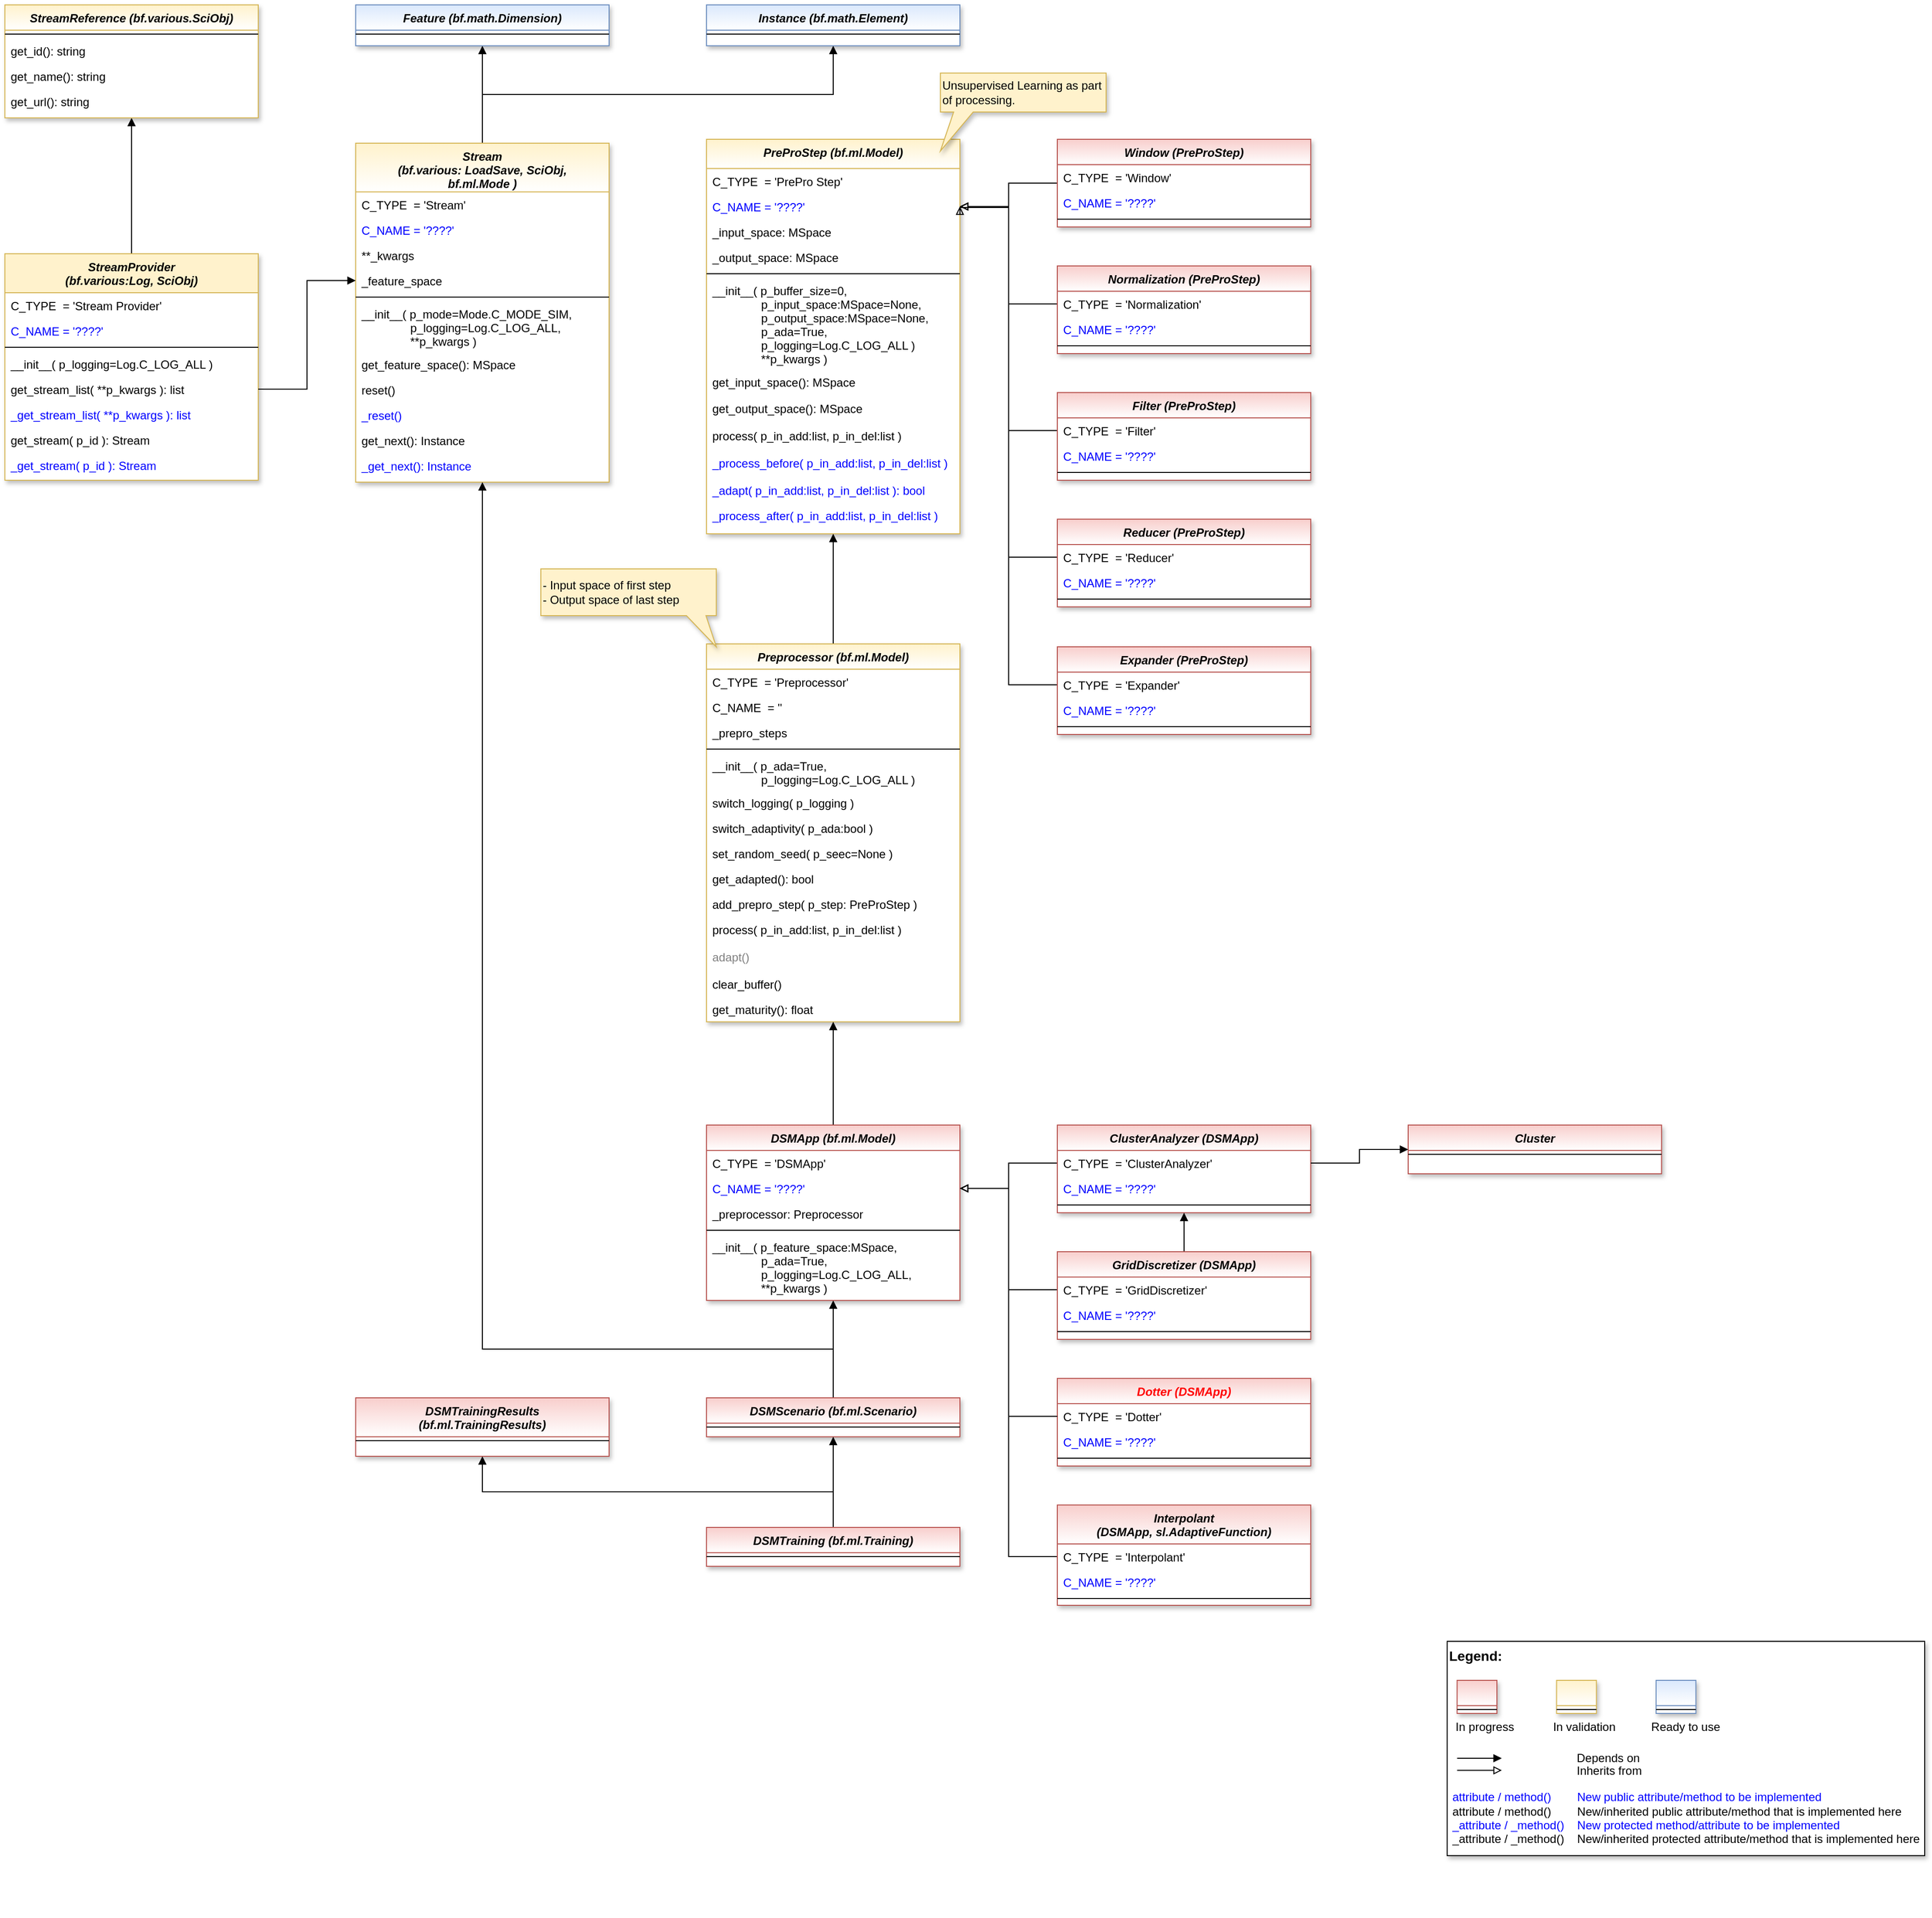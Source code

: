 <mxfile version="14.9.6" type="device"><diagram id="C5RBs43oDa-KdzZeNtuy" name="Page-1"><mxGraphModel dx="1179" dy="1209" grid="1" gridSize="10" guides="1" tooltips="1" connect="1" arrows="1" fold="1" page="1" pageScale="1" pageWidth="2336" pageHeight="1654" math="0" shadow="0"><root><mxCell id="WIyWlLk6GJQsqaUBKTNV-0"/><mxCell id="WIyWlLk6GJQsqaUBKTNV-1" parent="WIyWlLk6GJQsqaUBKTNV-0"/><mxCell id="ado_M-dr3WUVXcom1yO_-1" value="PreProStep (bf.ml.Model)" style="swimlane;fontStyle=3;align=center;verticalAlign=top;childLayout=stackLayout;horizontal=1;startSize=30;horizontalStack=0;resizeParent=1;resizeLast=0;collapsible=1;marginBottom=0;rounded=0;shadow=1;strokeWidth=1;fillColor=#fff2cc;strokeColor=#d6b656;swimlaneFillColor=#ffffff;gradientColor=#ffffff;" parent="WIyWlLk6GJQsqaUBKTNV-1" vertex="1"><mxGeometry x="760" y="178" width="260" height="405" as="geometry"><mxRectangle x="230" y="140" width="160" height="26" as="alternateBounds"/></mxGeometry></mxCell><mxCell id="fdyP1tWBDfPf_pqGQ-dC-29" value="C_TYPE  = 'PrePro Step'" style="text;align=left;verticalAlign=top;spacingLeft=4;spacingRight=4;overflow=hidden;rotatable=0;points=[[0,0.5],[1,0.5]];portConstraint=eastwest;" parent="ado_M-dr3WUVXcom1yO_-1" vertex="1"><mxGeometry y="30" width="260" height="26" as="geometry"/></mxCell><mxCell id="fdyP1tWBDfPf_pqGQ-dC-30" value="C_NAME = '????'" style="text;align=left;verticalAlign=top;spacingLeft=4;spacingRight=4;overflow=hidden;rotatable=0;points=[[0,0.5],[1,0.5]];portConstraint=eastwest;fontColor=#0000FF;" parent="ado_M-dr3WUVXcom1yO_-1" vertex="1"><mxGeometry y="56" width="260" height="26" as="geometry"/></mxCell><mxCell id="3OC-FlShTz39iofZlzZl-7" value="_input_space: MSpace" style="text;align=left;verticalAlign=top;spacingLeft=4;spacingRight=4;overflow=hidden;rotatable=0;points=[[0,0.5],[1,0.5]];portConstraint=eastwest;" parent="ado_M-dr3WUVXcom1yO_-1" vertex="1"><mxGeometry y="82" width="260" height="26" as="geometry"/></mxCell><mxCell id="3OC-FlShTz39iofZlzZl-8" value="_output_space: MSpace" style="text;align=left;verticalAlign=top;spacingLeft=4;spacingRight=4;overflow=hidden;rotatable=0;points=[[0,0.5],[1,0.5]];portConstraint=eastwest;" parent="ado_M-dr3WUVXcom1yO_-1" vertex="1"><mxGeometry y="108" width="260" height="26" as="geometry"/></mxCell><mxCell id="ado_M-dr3WUVXcom1yO_-2" value="" style="line;html=1;strokeWidth=1;align=left;verticalAlign=middle;spacingTop=-1;spacingLeft=3;spacingRight=3;rotatable=0;labelPosition=right;points=[];portConstraint=eastwest;" parent="ado_M-dr3WUVXcom1yO_-1" vertex="1"><mxGeometry y="134" width="260" height="8" as="geometry"/></mxCell><mxCell id="fdyP1tWBDfPf_pqGQ-dC-4" value="__init__( p_buffer_size=0,&#10;               p_input_space:MSpace=None,&#10;               p_output_space:MSpace=None,&#10;               p_ada=True,&#10;               p_logging=Log.C_LOG_ALL )&#10;               **p_kwargs )" style="text;align=left;verticalAlign=top;spacingLeft=4;spacingRight=4;overflow=hidden;rotatable=0;points=[[0,0.5],[1,0.5]];portConstraint=eastwest;" parent="ado_M-dr3WUVXcom1yO_-1" vertex="1"><mxGeometry y="142" width="260" height="94" as="geometry"/></mxCell><mxCell id="fdyP1tWBDfPf_pqGQ-dC-6" value="get_input_space(): MSpace" style="text;align=left;verticalAlign=top;spacingLeft=4;spacingRight=4;overflow=hidden;rotatable=0;points=[[0,0.5],[1,0.5]];portConstraint=eastwest;" parent="ado_M-dr3WUVXcom1yO_-1" vertex="1"><mxGeometry y="236" width="260" height="27" as="geometry"/></mxCell><mxCell id="fdyP1tWBDfPf_pqGQ-dC-7" value="get_output_space(): MSpace" style="text;align=left;verticalAlign=top;spacingLeft=4;spacingRight=4;overflow=hidden;rotatable=0;points=[[0,0.5],[1,0.5]];portConstraint=eastwest;" parent="ado_M-dr3WUVXcom1yO_-1" vertex="1"><mxGeometry y="263" width="260" height="28" as="geometry"/></mxCell><mxCell id="ado_M-dr3WUVXcom1yO_-3" value="process( p_in_add:list, p_in_del:list )&#10;" style="text;align=left;verticalAlign=top;spacingLeft=4;spacingRight=4;overflow=hidden;rotatable=0;points=[[0,0.5],[1,0.5]];portConstraint=eastwest;" parent="ado_M-dr3WUVXcom1yO_-1" vertex="1"><mxGeometry y="291" width="260" height="28" as="geometry"/></mxCell><mxCell id="qM1fBCs7_2jbFydnXF-A-1" value="_process_before( p_in_add:list, p_in_del:list )&#10;" style="text;align=left;verticalAlign=top;spacingLeft=4;spacingRight=4;overflow=hidden;rotatable=0;points=[[0,0.5],[1,0.5]];portConstraint=eastwest;fontColor=#0000FF;" parent="ado_M-dr3WUVXcom1yO_-1" vertex="1"><mxGeometry y="319" width="260" height="28" as="geometry"/></mxCell><mxCell id="fdyP1tWBDfPf_pqGQ-dC-40" value="_adapt( p_in_add:list, p_in_del:list ): bool" style="text;align=left;verticalAlign=top;spacingLeft=4;spacingRight=4;overflow=hidden;rotatable=0;points=[[0,0.5],[1,0.5]];portConstraint=eastwest;fontColor=#0000FF;" parent="ado_M-dr3WUVXcom1yO_-1" vertex="1"><mxGeometry y="347" width="260" height="26" as="geometry"/></mxCell><mxCell id="OIbg5HYsmWzggLmKgJNS-0" value="_process_after( p_in_add:list, p_in_del:list )&#10;" style="text;align=left;verticalAlign=top;spacingLeft=4;spacingRight=4;overflow=hidden;rotatable=0;points=[[0,0.5],[1,0.5]];portConstraint=eastwest;fontColor=#0000FF;" parent="ado_M-dr3WUVXcom1yO_-1" vertex="1"><mxGeometry y="373" width="260" height="28" as="geometry"/></mxCell><mxCell id="fcJVb3HREh7NScvAmxeq-0" value="" style="group" parent="WIyWlLk6GJQsqaUBKTNV-1" vertex="1" connectable="0"><mxGeometry x="1520" y="1720" width="490" height="220" as="geometry"/></mxCell><mxCell id="fcJVb3HREh7NScvAmxeq-1" value="&lt;font color=&quot;#000000&quot; size=&quot;1&quot;&gt;&lt;b style=&quot;font-size: 14px&quot;&gt;Legend:&lt;br&gt;&lt;/b&gt;&lt;/font&gt;&lt;br&gt;&lt;br&gt;&lt;br&gt;&lt;font color=&quot;#0000ff&quot; style=&quot;font-size: 6px&quot;&gt;&lt;br&gt;&lt;/font&gt;&lt;span style=&quot;color: rgb(0 , 0 , 0)&quot;&gt;&lt;font style=&quot;font-size: 4px&quot;&gt;&amp;nbsp; &amp;nbsp;&lt;/font&gt;&amp;nbsp;In progress&amp;nbsp; &amp;nbsp; &amp;nbsp; &amp;nbsp; &amp;nbsp; &amp;nbsp; In validation&amp;nbsp; &amp;nbsp; &amp;nbsp; &amp;nbsp; &amp;nbsp; &amp;nbsp;Ready to use&lt;/span&gt;&lt;font color=&quot;#000000&quot;&gt;&amp;nbsp;&lt;br&gt;&lt;/font&gt;&lt;font color=&quot;#0000ff&quot;&gt;&lt;br&gt;&lt;br&gt;&lt;br&gt;&lt;br&gt;&amp;nbsp;attribute / method()&amp;nbsp; &amp;nbsp; &amp;nbsp; &amp;nbsp; New public attribute/method to be implemented&lt;/font&gt;&lt;br&gt;&lt;font color=&quot;#000000&quot;&gt;&amp;nbsp;&lt;/font&gt;&lt;font color=&quot;#000000&quot;&gt;attribute / method()&lt;span&gt;&#9;&lt;/span&gt;&amp;nbsp; &amp;nbsp; &amp;nbsp; &amp;nbsp;New/inherited public attribute/method that is implemented here&lt;br&gt;&lt;/font&gt;&lt;font color=&quot;#0000ff&quot;&gt;&amp;nbsp;_attribute /&amp;nbsp;&lt;/font&gt;&lt;font color=&quot;#0000ff&quot;&gt;_method()&amp;nbsp; &amp;nbsp; New protected method/attribute to be implemented&lt;/font&gt;&lt;br&gt;&lt;font color=&quot;#000000&quot;&gt;&amp;nbsp;_attribute / _method()&amp;nbsp; &amp;nbsp; New/inherited protected attribute/method that is implemented here&lt;br&gt;&lt;/font&gt;&lt;font color=&quot;#000000&quot;&gt;&lt;br&gt;&lt;br&gt;&lt;br&gt;&lt;br&gt;&lt;br&gt;&lt;/font&gt;" style="text;html=1;align=left;verticalAlign=top;whiteSpace=wrap;rounded=0;fontColor=#006600;strokeColor=#000000;shadow=1;fillColor=#ffffff;" parent="fcJVb3HREh7NScvAmxeq-0" vertex="1"><mxGeometry width="490.0" height="220" as="geometry"/></mxCell><mxCell id="fcJVb3HREh7NScvAmxeq-2" value="Depends on" style="endArrow=block;html=1;labelPosition=right;verticalLabelPosition=middle;align=left;verticalAlign=middle;endFill=1;fontSize=12;" parent="fcJVb3HREh7NScvAmxeq-0" edge="1"><mxGeometry x="-1623.125" y="-2180" width="51.042" height="50" as="geometry"><mxPoint x="10.208" y="120.003" as="sourcePoint"/><mxPoint x="55.991" y="120.003" as="targetPoint"/><mxPoint x="98" as="offset"/><Array as="points"><mxPoint x="30.625" y="120"/></Array></mxGeometry></mxCell><mxCell id="fcJVb3HREh7NScvAmxeq-3" value="Inherits from" style="endArrow=block;html=1;labelPosition=right;verticalLabelPosition=middle;align=left;verticalAlign=middle;endFill=0;fontSize=12;" parent="fcJVb3HREh7NScvAmxeq-0" edge="1"><mxGeometry x="-1623.125" y="-2180" width="51.042" height="50" as="geometry"><mxPoint x="10.208" y="132.385" as="sourcePoint"/><mxPoint x="55.991" y="132.385" as="targetPoint"/><mxPoint x="98" y="1" as="offset"/></mxGeometry></mxCell><mxCell id="fcJVb3HREh7NScvAmxeq-4" value="" style="swimlane;fontStyle=3;align=center;verticalAlign=top;childLayout=stackLayout;horizontal=1;startSize=26;horizontalStack=0;resizeParent=1;resizeLast=0;collapsible=1;marginBottom=0;rounded=0;shadow=1;strokeWidth=1;fillColor=#f8cecc;strokeColor=#b85450;gradientColor=#ffffff;swimlaneFillColor=#ffffff;" parent="fcJVb3HREh7NScvAmxeq-0" vertex="1"><mxGeometry x="10.208" y="40" width="40.833" height="34" as="geometry"><mxRectangle x="230" y="140" width="160" height="26" as="alternateBounds"/></mxGeometry></mxCell><mxCell id="fcJVb3HREh7NScvAmxeq-5" value="" style="line;html=1;strokeWidth=1;align=left;verticalAlign=middle;spacingTop=-1;spacingLeft=3;spacingRight=3;rotatable=0;labelPosition=right;points=[];portConstraint=eastwest;" parent="fcJVb3HREh7NScvAmxeq-4" vertex="1"><mxGeometry y="26" width="40.833" height="8" as="geometry"/></mxCell><mxCell id="fcJVb3HREh7NScvAmxeq-6" value="" style="swimlane;fontStyle=3;align=center;verticalAlign=top;childLayout=stackLayout;horizontal=1;startSize=26;horizontalStack=0;resizeParent=1;resizeLast=0;collapsible=1;marginBottom=0;rounded=0;shadow=1;strokeWidth=1;fillColor=#fff2cc;strokeColor=#d6b656;gradientColor=#ffffff;swimlaneFillColor=#ffffff;" parent="fcJVb3HREh7NScvAmxeq-0" vertex="1"><mxGeometry x="112.292" y="40" width="40.833" height="34" as="geometry"><mxRectangle x="230" y="140" width="160" height="26" as="alternateBounds"/></mxGeometry></mxCell><mxCell id="fcJVb3HREh7NScvAmxeq-7" value="" style="line;html=1;strokeWidth=1;align=left;verticalAlign=middle;spacingTop=-1;spacingLeft=3;spacingRight=3;rotatable=0;labelPosition=right;points=[];portConstraint=eastwest;" parent="fcJVb3HREh7NScvAmxeq-6" vertex="1"><mxGeometry y="26" width="40.833" height="8" as="geometry"/></mxCell><mxCell id="fcJVb3HREh7NScvAmxeq-8" value="" style="swimlane;fontStyle=3;align=center;verticalAlign=top;childLayout=stackLayout;horizontal=1;startSize=26;horizontalStack=0;resizeParent=1;resizeLast=0;collapsible=1;marginBottom=0;rounded=0;shadow=1;strokeWidth=1;fillColor=#dae8fc;strokeColor=#6c8ebf;gradientColor=#ffffff;swimlaneFillColor=#ffffff;" parent="fcJVb3HREh7NScvAmxeq-0" vertex="1"><mxGeometry x="214.375" y="40" width="40.833" height="34" as="geometry"><mxRectangle x="230" y="140" width="160" height="26" as="alternateBounds"/></mxGeometry></mxCell><mxCell id="fcJVb3HREh7NScvAmxeq-9" value="" style="line;html=1;strokeWidth=1;align=left;verticalAlign=middle;spacingTop=-1;spacingLeft=3;spacingRight=3;rotatable=0;labelPosition=right;points=[];portConstraint=eastwest;" parent="fcJVb3HREh7NScvAmxeq-8" vertex="1"><mxGeometry y="26" width="40.833" height="8" as="geometry"/></mxCell><mxCell id="fdyP1tWBDfPf_pqGQ-dC-9" style="edgeStyle=orthogonalEdgeStyle;rounded=0;orthogonalLoop=1;jettySize=auto;html=1;entryX=0.5;entryY=1;entryDx=0;entryDy=0;fontColor=#0000FF;endArrow=block;endFill=1;" parent="WIyWlLk6GJQsqaUBKTNV-1" source="3OC-FlShTz39iofZlzZl-0" target="ado_M-dr3WUVXcom1yO_-1" edge="1"><mxGeometry relative="1" as="geometry"/></mxCell><mxCell id="3OC-FlShTz39iofZlzZl-0" value="Preprocessor (bf.ml.Model)" style="swimlane;fontStyle=3;align=center;verticalAlign=top;childLayout=stackLayout;horizontal=1;startSize=26;horizontalStack=0;resizeParent=1;resizeLast=0;collapsible=1;marginBottom=0;rounded=0;shadow=1;strokeWidth=1;fillColor=#fff2cc;strokeColor=#d6b656;swimlaneFillColor=#ffffff;gradientColor=#ffffff;" parent="WIyWlLk6GJQsqaUBKTNV-1" vertex="1"><mxGeometry x="760" y="696" width="260" height="388" as="geometry"><mxRectangle x="230" y="140" width="160" height="26" as="alternateBounds"/></mxGeometry></mxCell><mxCell id="fdyP1tWBDfPf_pqGQ-dC-33" value="C_TYPE  = 'Preprocessor'" style="text;align=left;verticalAlign=top;spacingLeft=4;spacingRight=4;overflow=hidden;rotatable=0;points=[[0,0.5],[1,0.5]];portConstraint=eastwest;" parent="3OC-FlShTz39iofZlzZl-0" vertex="1"><mxGeometry y="26" width="260" height="26" as="geometry"/></mxCell><mxCell id="fdyP1tWBDfPf_pqGQ-dC-80" value="C_NAME  = ''" style="text;align=left;verticalAlign=top;spacingLeft=4;spacingRight=4;overflow=hidden;rotatable=0;points=[[0,0.5],[1,0.5]];portConstraint=eastwest;" parent="3OC-FlShTz39iofZlzZl-0" vertex="1"><mxGeometry y="52" width="260" height="26" as="geometry"/></mxCell><mxCell id="fdyP1tWBDfPf_pqGQ-dC-3" value="_prepro_steps" style="text;align=left;verticalAlign=top;spacingLeft=4;spacingRight=4;overflow=hidden;rotatable=0;points=[[0,0.5],[1,0.5]];portConstraint=eastwest;" parent="3OC-FlShTz39iofZlzZl-0" vertex="1"><mxGeometry y="78" width="260" height="26" as="geometry"/></mxCell><mxCell id="3OC-FlShTz39iofZlzZl-1" value="" style="line;html=1;strokeWidth=1;align=left;verticalAlign=middle;spacingTop=-1;spacingLeft=3;spacingRight=3;rotatable=0;labelPosition=right;points=[];portConstraint=eastwest;" parent="3OC-FlShTz39iofZlzZl-0" vertex="1"><mxGeometry y="104" width="260" height="8" as="geometry"/></mxCell><mxCell id="OIbg5HYsmWzggLmKgJNS-1" value="__init__( p_ada=True,&#10;               p_logging=Log.C_LOG_ALL )" style="text;align=left;verticalAlign=top;spacingLeft=4;spacingRight=4;overflow=hidden;rotatable=0;points=[[0,0.5],[1,0.5]];portConstraint=eastwest;" parent="3OC-FlShTz39iofZlzZl-0" vertex="1"><mxGeometry y="112" width="260" height="38" as="geometry"/></mxCell><mxCell id="OIbg5HYsmWzggLmKgJNS-3" value="switch_logging( p_logging ) " style="text;align=left;verticalAlign=top;spacingLeft=4;spacingRight=4;overflow=hidden;rotatable=0;points=[[0,0.5],[1,0.5]];portConstraint=eastwest;" parent="3OC-FlShTz39iofZlzZl-0" vertex="1"><mxGeometry y="150" width="260" height="26" as="geometry"/></mxCell><mxCell id="OIbg5HYsmWzggLmKgJNS-2" value="switch_adaptivity( p_ada:bool )" style="text;align=left;verticalAlign=top;spacingLeft=4;spacingRight=4;overflow=hidden;rotatable=0;points=[[0,0.5],[1,0.5]];portConstraint=eastwest;" parent="3OC-FlShTz39iofZlzZl-0" vertex="1"><mxGeometry y="176" width="260" height="26" as="geometry"/></mxCell><mxCell id="OIbg5HYsmWzggLmKgJNS-5" value="set_random_seed( p_seec=None )" style="text;align=left;verticalAlign=top;spacingLeft=4;spacingRight=4;overflow=hidden;rotatable=0;points=[[0,0.5],[1,0.5]];portConstraint=eastwest;" parent="3OC-FlShTz39iofZlzZl-0" vertex="1"><mxGeometry y="202" width="260" height="26" as="geometry"/></mxCell><mxCell id="OIbg5HYsmWzggLmKgJNS-6" value="get_adapted(): bool" style="text;align=left;verticalAlign=top;spacingLeft=4;spacingRight=4;overflow=hidden;rotatable=0;points=[[0,0.5],[1,0.5]];portConstraint=eastwest;" parent="3OC-FlShTz39iofZlzZl-0" vertex="1"><mxGeometry y="228" width="260" height="26" as="geometry"/></mxCell><mxCell id="fdyP1tWBDfPf_pqGQ-dC-2" value="add_prepro_step( p_step: PreProStep )" style="text;align=left;verticalAlign=top;spacingLeft=4;spacingRight=4;overflow=hidden;rotatable=0;points=[[0,0.5],[1,0.5]];portConstraint=eastwest;" parent="3OC-FlShTz39iofZlzZl-0" vertex="1"><mxGeometry y="254" width="260" height="26" as="geometry"/></mxCell><mxCell id="qM1fBCs7_2jbFydnXF-A-2" value="process( p_in_add:list, p_in_del:list )&#10;" style="text;align=left;verticalAlign=top;spacingLeft=4;spacingRight=4;overflow=hidden;rotatable=0;points=[[0,0.5],[1,0.5]];portConstraint=eastwest;" parent="3OC-FlShTz39iofZlzZl-0" vertex="1"><mxGeometry y="280" width="260" height="28" as="geometry"/></mxCell><mxCell id="OIbg5HYsmWzggLmKgJNS-4" value="adapt()" style="text;align=left;verticalAlign=top;spacingLeft=4;spacingRight=4;overflow=hidden;rotatable=0;points=[[0,0.5],[1,0.5]];portConstraint=eastwest;fontColor=#808080;" parent="3OC-FlShTz39iofZlzZl-0" vertex="1"><mxGeometry y="308" width="260" height="28" as="geometry"/></mxCell><mxCell id="OIbg5HYsmWzggLmKgJNS-7" value="clear_buffer()" style="text;align=left;verticalAlign=top;spacingLeft=4;spacingRight=4;overflow=hidden;rotatable=0;points=[[0,0.5],[1,0.5]];portConstraint=eastwest;" parent="3OC-FlShTz39iofZlzZl-0" vertex="1"><mxGeometry y="336" width="260" height="26" as="geometry"/></mxCell><mxCell id="OIbg5HYsmWzggLmKgJNS-8" value="get_maturity(): float" style="text;align=left;verticalAlign=top;spacingLeft=4;spacingRight=4;overflow=hidden;rotatable=0;points=[[0,0.5],[1,0.5]];portConstraint=eastwest;" parent="3OC-FlShTz39iofZlzZl-0" vertex="1"><mxGeometry y="362" width="260" height="26" as="geometry"/></mxCell><mxCell id="0HOuc_ZC-lM9Gi3n_zQz-5" style="edgeStyle=orthogonalEdgeStyle;rounded=0;orthogonalLoop=1;jettySize=auto;html=1;entryX=0.5;entryY=1;entryDx=0;entryDy=0;fontColor=#0000FF;endArrow=block;endFill=1;" parent="WIyWlLk6GJQsqaUBKTNV-1" source="fdyP1tWBDfPf_pqGQ-dC-17" target="fdyP1tWBDfPf_pqGQ-dC-86" edge="1"><mxGeometry relative="1" as="geometry"/></mxCell><mxCell id="0HOuc_ZC-lM9Gi3n_zQz-6" style="edgeStyle=orthogonalEdgeStyle;rounded=0;orthogonalLoop=1;jettySize=auto;html=1;entryX=0.5;entryY=1;entryDx=0;entryDy=0;fontColor=#0000FF;endArrow=block;endFill=1;exitX=0.5;exitY=0;exitDx=0;exitDy=0;" parent="WIyWlLk6GJQsqaUBKTNV-1" source="fdyP1tWBDfPf_pqGQ-dC-17" target="0HOuc_ZC-lM9Gi3n_zQz-2" edge="1"><mxGeometry relative="1" as="geometry"/></mxCell><mxCell id="fdyP1tWBDfPf_pqGQ-dC-17" value="Stream &#10;(bf.various: LoadSave, SciObj,&#10;bf.ml.Mode )" style="swimlane;fontStyle=3;align=center;verticalAlign=top;childLayout=stackLayout;horizontal=1;startSize=50;horizontalStack=0;resizeParent=1;resizeLast=0;collapsible=1;marginBottom=0;rounded=0;shadow=1;strokeWidth=1;fillColor=#fff2cc;strokeColor=#d6b656;swimlaneFillColor=#ffffff;gradientColor=#ffffff;" parent="WIyWlLk6GJQsqaUBKTNV-1" vertex="1"><mxGeometry x="400" y="182" width="260" height="348" as="geometry"><mxRectangle x="230" y="140" width="160" height="26" as="alternateBounds"/></mxGeometry></mxCell><mxCell id="fdyP1tWBDfPf_pqGQ-dC-34" value="C_TYPE  = 'Stream'" style="text;align=left;verticalAlign=top;spacingLeft=4;spacingRight=4;overflow=hidden;rotatable=0;points=[[0,0.5],[1,0.5]];portConstraint=eastwest;" parent="fdyP1tWBDfPf_pqGQ-dC-17" vertex="1"><mxGeometry y="50" width="260" height="26" as="geometry"/></mxCell><mxCell id="fdyP1tWBDfPf_pqGQ-dC-100" value="C_NAME = '????'" style="text;align=left;verticalAlign=top;spacingLeft=4;spacingRight=4;overflow=hidden;rotatable=0;points=[[0,0.5],[1,0.5]];portConstraint=eastwest;fontColor=#0000FF;" parent="fdyP1tWBDfPf_pqGQ-dC-17" vertex="1"><mxGeometry y="76" width="260" height="26" as="geometry"/></mxCell><mxCell id="0HOuc_ZC-lM9Gi3n_zQz-0" value="**_kwargs" style="text;align=left;verticalAlign=top;spacingLeft=4;spacingRight=4;overflow=hidden;rotatable=0;points=[[0,0.5],[1,0.5]];portConstraint=eastwest;" parent="fdyP1tWBDfPf_pqGQ-dC-17" vertex="1"><mxGeometry y="102" width="260" height="26" as="geometry"/></mxCell><mxCell id="fdyP1tWBDfPf_pqGQ-dC-101" value="_feature_space" style="text;align=left;verticalAlign=top;spacingLeft=4;spacingRight=4;overflow=hidden;rotatable=0;points=[[0,0.5],[1,0.5]];portConstraint=eastwest;" parent="fdyP1tWBDfPf_pqGQ-dC-17" vertex="1"><mxGeometry y="128" width="260" height="26" as="geometry"/></mxCell><mxCell id="fdyP1tWBDfPf_pqGQ-dC-19" value="" style="line;html=1;strokeWidth=1;align=left;verticalAlign=middle;spacingTop=-1;spacingLeft=3;spacingRight=3;rotatable=0;labelPosition=right;points=[];portConstraint=eastwest;" parent="fdyP1tWBDfPf_pqGQ-dC-17" vertex="1"><mxGeometry y="154" width="260" height="8" as="geometry"/></mxCell><mxCell id="fdyP1tWBDfPf_pqGQ-dC-90" value="__init__( p_mode=Mode.C_MODE_SIM,&#10;               p_logging=Log.C_LOG_ALL,&#10;               **p_kwargs )" style="text;align=left;verticalAlign=top;spacingLeft=4;spacingRight=4;overflow=hidden;rotatable=0;points=[[0,0.5],[1,0.5]];portConstraint=eastwest;" parent="fdyP1tWBDfPf_pqGQ-dC-17" vertex="1"><mxGeometry y="162" width="260" height="52" as="geometry"/></mxCell><mxCell id="fdyP1tWBDfPf_pqGQ-dC-99" value="get_feature_space(): MSpace" style="text;align=left;verticalAlign=top;spacingLeft=4;spacingRight=4;overflow=hidden;rotatable=0;points=[[0,0.5],[1,0.5]];portConstraint=eastwest;" parent="fdyP1tWBDfPf_pqGQ-dC-17" vertex="1"><mxGeometry y="214" width="260" height="26" as="geometry"/></mxCell><mxCell id="fdyP1tWBDfPf_pqGQ-dC-119" value="reset()" style="text;align=left;verticalAlign=top;spacingLeft=4;spacingRight=4;overflow=hidden;rotatable=0;points=[[0,0.5],[1,0.5]];portConstraint=eastwest;" parent="fdyP1tWBDfPf_pqGQ-dC-17" vertex="1"><mxGeometry y="240" width="260" height="26" as="geometry"/></mxCell><mxCell id="fdyP1tWBDfPf_pqGQ-dC-120" value="_reset()" style="text;align=left;verticalAlign=top;spacingLeft=4;spacingRight=4;overflow=hidden;rotatable=0;points=[[0,0.5],[1,0.5]];portConstraint=eastwest;fontColor=#0000FF;" parent="fdyP1tWBDfPf_pqGQ-dC-17" vertex="1"><mxGeometry y="266" width="260" height="26" as="geometry"/></mxCell><mxCell id="fdyP1tWBDfPf_pqGQ-dC-20" value="get_next(): Instance" style="text;align=left;verticalAlign=top;spacingLeft=4;spacingRight=4;overflow=hidden;rotatable=0;points=[[0,0.5],[1,0.5]];portConstraint=eastwest;" parent="fdyP1tWBDfPf_pqGQ-dC-17" vertex="1"><mxGeometry y="292" width="260" height="26" as="geometry"/></mxCell><mxCell id="0HOuc_ZC-lM9Gi3n_zQz-4" value="_get_next(): Instance" style="text;align=left;verticalAlign=top;spacingLeft=4;spacingRight=4;overflow=hidden;rotatable=0;points=[[0,0.5],[1,0.5]];portConstraint=eastwest;fontColor=#0000FF;" parent="fdyP1tWBDfPf_pqGQ-dC-17" vertex="1"><mxGeometry y="318" width="260" height="26" as="geometry"/></mxCell><mxCell id="fdyP1tWBDfPf_pqGQ-dC-82" style="edgeStyle=orthogonalEdgeStyle;rounded=0;orthogonalLoop=1;jettySize=auto;html=1;endArrow=block;endFill=1;fontColor=#0000FF;" parent="WIyWlLk6GJQsqaUBKTNV-1" source="fdyP1tWBDfPf_pqGQ-dC-23" target="fdyP1tWBDfPf_pqGQ-dC-72" edge="1"><mxGeometry relative="1" as="geometry"/></mxCell><mxCell id="0HOuc_ZC-lM9Gi3n_zQz-1" style="edgeStyle=orthogonalEdgeStyle;rounded=0;orthogonalLoop=1;jettySize=auto;html=1;exitX=0.5;exitY=0;exitDx=0;exitDy=0;endArrow=block;endFill=1;entryX=0.5;entryY=1;entryDx=0;entryDy=0;" parent="WIyWlLk6GJQsqaUBKTNV-1" source="fdyP1tWBDfPf_pqGQ-dC-23" target="fdyP1tWBDfPf_pqGQ-dC-17" edge="1"><mxGeometry relative="1" as="geometry"><Array as="points"><mxPoint x="890" y="1420"/><mxPoint x="530" y="1420"/></Array></mxGeometry></mxCell><mxCell id="fdyP1tWBDfPf_pqGQ-dC-23" value="DSMScenario (bf.ml.Scenario)" style="swimlane;fontStyle=3;align=center;verticalAlign=top;childLayout=stackLayout;horizontal=1;startSize=26;horizontalStack=0;resizeParent=1;resizeLast=0;collapsible=1;marginBottom=0;rounded=0;shadow=1;strokeWidth=1;fillColor=#f8cecc;strokeColor=#b85450;swimlaneFillColor=#ffffff;gradientColor=#ffffff;" parent="WIyWlLk6GJQsqaUBKTNV-1" vertex="1"><mxGeometry x="760" y="1470" width="260" height="40" as="geometry"><mxRectangle x="230" y="140" width="160" height="26" as="alternateBounds"/></mxGeometry></mxCell><mxCell id="fdyP1tWBDfPf_pqGQ-dC-24" value="" style="line;html=1;strokeWidth=1;align=left;verticalAlign=middle;spacingTop=-1;spacingLeft=3;spacingRight=3;rotatable=0;labelPosition=right;points=[];portConstraint=eastwest;" parent="fdyP1tWBDfPf_pqGQ-dC-23" vertex="1"><mxGeometry y="26" width="260" height="8" as="geometry"/></mxCell><mxCell id="fdyP1tWBDfPf_pqGQ-dC-84" style="edgeStyle=orthogonalEdgeStyle;rounded=0;orthogonalLoop=1;jettySize=auto;html=1;entryX=0.5;entryY=1;entryDx=0;entryDy=0;endArrow=block;endFill=1;fontColor=#0000FF;" parent="WIyWlLk6GJQsqaUBKTNV-1" source="fdyP1tWBDfPf_pqGQ-dC-26" target="fdyP1tWBDfPf_pqGQ-dC-23" edge="1"><mxGeometry relative="1" as="geometry"/></mxCell><mxCell id="fdyP1tWBDfPf_pqGQ-dC-85" style="edgeStyle=orthogonalEdgeStyle;rounded=0;orthogonalLoop=1;jettySize=auto;html=1;entryX=0.5;entryY=1;entryDx=0;entryDy=0;endArrow=block;endFill=1;fontColor=#0000FF;exitX=0.5;exitY=0;exitDx=0;exitDy=0;" parent="WIyWlLk6GJQsqaUBKTNV-1" source="fdyP1tWBDfPf_pqGQ-dC-26" target="fdyP1tWBDfPf_pqGQ-dC-35" edge="1"><mxGeometry relative="1" as="geometry"/></mxCell><mxCell id="fdyP1tWBDfPf_pqGQ-dC-26" value="DSMTraining (bf.ml.Training)" style="swimlane;fontStyle=3;align=center;verticalAlign=top;childLayout=stackLayout;horizontal=1;startSize=26;horizontalStack=0;resizeParent=1;resizeLast=0;collapsible=1;marginBottom=0;rounded=0;shadow=1;strokeWidth=1;fillColor=#f8cecc;strokeColor=#b85450;swimlaneFillColor=#ffffff;gradientColor=#ffffff;" parent="WIyWlLk6GJQsqaUBKTNV-1" vertex="1"><mxGeometry x="760" y="1603" width="260" height="40" as="geometry"><mxRectangle x="230" y="140" width="160" height="26" as="alternateBounds"/></mxGeometry></mxCell><mxCell id="fdyP1tWBDfPf_pqGQ-dC-27" value="" style="line;html=1;strokeWidth=1;align=left;verticalAlign=middle;spacingTop=-1;spacingLeft=3;spacingRight=3;rotatable=0;labelPosition=right;points=[];portConstraint=eastwest;" parent="fdyP1tWBDfPf_pqGQ-dC-26" vertex="1"><mxGeometry y="26" width="260" height="8" as="geometry"/></mxCell><mxCell id="fdyP1tWBDfPf_pqGQ-dC-35" value="DSMTrainingResults &#10;(bf.ml.TrainingResults)" style="swimlane;fontStyle=3;align=center;verticalAlign=top;childLayout=stackLayout;horizontal=1;startSize=40;horizontalStack=0;resizeParent=1;resizeLast=0;collapsible=1;marginBottom=0;rounded=0;shadow=1;strokeWidth=1;fillColor=#f8cecc;strokeColor=#b85450;swimlaneFillColor=#ffffff;gradientColor=#ffffff;" parent="WIyWlLk6GJQsqaUBKTNV-1" vertex="1"><mxGeometry x="400" y="1470" width="260" height="60" as="geometry"><mxRectangle x="230" y="140" width="160" height="26" as="alternateBounds"/></mxGeometry></mxCell><mxCell id="fdyP1tWBDfPf_pqGQ-dC-36" value="" style="line;html=1;strokeWidth=1;align=left;verticalAlign=middle;spacingTop=-1;spacingLeft=3;spacingRight=3;rotatable=0;labelPosition=right;points=[];portConstraint=eastwest;" parent="fdyP1tWBDfPf_pqGQ-dC-35" vertex="1"><mxGeometry y="40" width="260" height="8" as="geometry"/></mxCell><mxCell id="fdyP1tWBDfPf_pqGQ-dC-38" value="- Input space of first step&lt;br&gt;- Output space of last step" style="shape=callout;whiteSpace=wrap;html=1;perimeter=calloutPerimeter;size=32;position=0.83;position2=1;fillColor=#fff2cc;strokeColor=#d6b656;shadow=1;align=left;base=20;" parent="WIyWlLk6GJQsqaUBKTNV-1" vertex="1"><mxGeometry x="590" y="619" width="180" height="80" as="geometry"/></mxCell><mxCell id="fdyP1tWBDfPf_pqGQ-dC-41" value="Unsupervised Learning as part of processing." style="shape=callout;whiteSpace=wrap;html=1;perimeter=calloutPerimeter;size=40;position=0.08;position2=0;fillColor=#fff2cc;strokeColor=#d6b656;shadow=1;align=left;" parent="WIyWlLk6GJQsqaUBKTNV-1" vertex="1"><mxGeometry x="1000" y="110" width="170" height="80" as="geometry"/></mxCell><mxCell id="fdyP1tWBDfPf_pqGQ-dC-51" style="edgeStyle=orthogonalEdgeStyle;rounded=0;orthogonalLoop=1;jettySize=auto;html=1;endArrow=block;endFill=0;fontColor=#0000FF;entryX=1;entryY=0.5;entryDx=0;entryDy=0;" parent="WIyWlLk6GJQsqaUBKTNV-1" source="fdyP1tWBDfPf_pqGQ-dC-42" target="fdyP1tWBDfPf_pqGQ-dC-30" edge="1"><mxGeometry relative="1" as="geometry"><mxPoint x="1360" y="277" as="targetPoint"/></mxGeometry></mxCell><mxCell id="fdyP1tWBDfPf_pqGQ-dC-42" value="Window (PreProStep)" style="swimlane;fontStyle=3;align=center;verticalAlign=top;childLayout=stackLayout;horizontal=1;startSize=26;horizontalStack=0;resizeParent=1;resizeLast=0;collapsible=1;marginBottom=0;rounded=0;shadow=1;strokeWidth=1;fillColor=#f8cecc;strokeColor=#b85450;swimlaneFillColor=#ffffff;gradientColor=#ffffff;" parent="WIyWlLk6GJQsqaUBKTNV-1" vertex="1"><mxGeometry x="1120" y="178" width="260" height="90" as="geometry"><mxRectangle x="230" y="140" width="160" height="26" as="alternateBounds"/></mxGeometry></mxCell><mxCell id="fdyP1tWBDfPf_pqGQ-dC-43" value="C_TYPE  = 'Window'" style="text;align=left;verticalAlign=top;spacingLeft=4;spacingRight=4;overflow=hidden;rotatable=0;points=[[0,0.5],[1,0.5]];portConstraint=eastwest;" parent="fdyP1tWBDfPf_pqGQ-dC-42" vertex="1"><mxGeometry y="26" width="260" height="26" as="geometry"/></mxCell><mxCell id="fdyP1tWBDfPf_pqGQ-dC-44" value="C_NAME = '????'" style="text;align=left;verticalAlign=top;spacingLeft=4;spacingRight=4;overflow=hidden;rotatable=0;points=[[0,0.5],[1,0.5]];portConstraint=eastwest;fontColor=#0000FF;" parent="fdyP1tWBDfPf_pqGQ-dC-42" vertex="1"><mxGeometry y="52" width="260" height="26" as="geometry"/></mxCell><mxCell id="fdyP1tWBDfPf_pqGQ-dC-45" value="" style="line;html=1;strokeWidth=1;align=left;verticalAlign=middle;spacingTop=-1;spacingLeft=3;spacingRight=3;rotatable=0;labelPosition=right;points=[];portConstraint=eastwest;" parent="fdyP1tWBDfPf_pqGQ-dC-42" vertex="1"><mxGeometry y="78" width="260" height="8" as="geometry"/></mxCell><mxCell id="fdyP1tWBDfPf_pqGQ-dC-56" style="edgeStyle=orthogonalEdgeStyle;rounded=0;orthogonalLoop=1;jettySize=auto;html=1;endArrow=block;endFill=0;fontColor=#0000FF;exitX=0;exitY=0.5;exitDx=0;exitDy=0;entryX=1;entryY=0.5;entryDx=0;entryDy=0;" parent="WIyWlLk6GJQsqaUBKTNV-1" source="fdyP1tWBDfPf_pqGQ-dC-53" target="fdyP1tWBDfPf_pqGQ-dC-30" edge="1"><mxGeometry relative="1" as="geometry"><mxPoint x="1360" y="277" as="targetPoint"/><Array as="points"><mxPoint x="1070" y="347"/><mxPoint x="1070" y="248"/></Array></mxGeometry></mxCell><mxCell id="fdyP1tWBDfPf_pqGQ-dC-52" value="Normalization (PreProStep)" style="swimlane;fontStyle=3;align=center;verticalAlign=top;childLayout=stackLayout;horizontal=1;startSize=26;horizontalStack=0;resizeParent=1;resizeLast=0;collapsible=1;marginBottom=0;rounded=0;shadow=1;strokeWidth=1;fillColor=#f8cecc;strokeColor=#b85450;swimlaneFillColor=#ffffff;gradientColor=#ffffff;" parent="WIyWlLk6GJQsqaUBKTNV-1" vertex="1"><mxGeometry x="1120" y="308" width="260" height="90" as="geometry"><mxRectangle x="230" y="140" width="160" height="26" as="alternateBounds"/></mxGeometry></mxCell><mxCell id="fdyP1tWBDfPf_pqGQ-dC-53" value="C_TYPE  = 'Normalization'" style="text;align=left;verticalAlign=top;spacingLeft=4;spacingRight=4;overflow=hidden;rotatable=0;points=[[0,0.5],[1,0.5]];portConstraint=eastwest;" parent="fdyP1tWBDfPf_pqGQ-dC-52" vertex="1"><mxGeometry y="26" width="260" height="26" as="geometry"/></mxCell><mxCell id="fdyP1tWBDfPf_pqGQ-dC-54" value="C_NAME = '????'" style="text;align=left;verticalAlign=top;spacingLeft=4;spacingRight=4;overflow=hidden;rotatable=0;points=[[0,0.5],[1,0.5]];portConstraint=eastwest;fontColor=#0000FF;" parent="fdyP1tWBDfPf_pqGQ-dC-52" vertex="1"><mxGeometry y="52" width="260" height="26" as="geometry"/></mxCell><mxCell id="fdyP1tWBDfPf_pqGQ-dC-55" value="" style="line;html=1;strokeWidth=1;align=left;verticalAlign=middle;spacingTop=-1;spacingLeft=3;spacingRight=3;rotatable=0;labelPosition=right;points=[];portConstraint=eastwest;" parent="fdyP1tWBDfPf_pqGQ-dC-52" vertex="1"><mxGeometry y="78" width="260" height="8" as="geometry"/></mxCell><mxCell id="fdyP1tWBDfPf_pqGQ-dC-61" style="edgeStyle=orthogonalEdgeStyle;rounded=0;orthogonalLoop=1;jettySize=auto;html=1;endArrow=block;endFill=0;fontColor=#0000FF;exitX=0;exitY=0.5;exitDx=0;exitDy=0;entryX=1;entryY=0.5;entryDx=0;entryDy=0;" parent="WIyWlLk6GJQsqaUBKTNV-1" source="fdyP1tWBDfPf_pqGQ-dC-58" target="fdyP1tWBDfPf_pqGQ-dC-30" edge="1"><mxGeometry relative="1" as="geometry"><mxPoint x="1360" y="277" as="targetPoint"/></mxGeometry></mxCell><mxCell id="fdyP1tWBDfPf_pqGQ-dC-57" value="Filter (PreProStep)" style="swimlane;fontStyle=3;align=center;verticalAlign=top;childLayout=stackLayout;horizontal=1;startSize=26;horizontalStack=0;resizeParent=1;resizeLast=0;collapsible=1;marginBottom=0;rounded=0;shadow=1;strokeWidth=1;fillColor=#f8cecc;strokeColor=#b85450;swimlaneFillColor=#ffffff;gradientColor=#ffffff;" parent="WIyWlLk6GJQsqaUBKTNV-1" vertex="1"><mxGeometry x="1120" y="438" width="260" height="90" as="geometry"><mxRectangle x="230" y="140" width="160" height="26" as="alternateBounds"/></mxGeometry></mxCell><mxCell id="fdyP1tWBDfPf_pqGQ-dC-58" value="C_TYPE  = 'Filter'" style="text;align=left;verticalAlign=top;spacingLeft=4;spacingRight=4;overflow=hidden;rotatable=0;points=[[0,0.5],[1,0.5]];portConstraint=eastwest;" parent="fdyP1tWBDfPf_pqGQ-dC-57" vertex="1"><mxGeometry y="26" width="260" height="26" as="geometry"/></mxCell><mxCell id="fdyP1tWBDfPf_pqGQ-dC-59" value="C_NAME = '????'" style="text;align=left;verticalAlign=top;spacingLeft=4;spacingRight=4;overflow=hidden;rotatable=0;points=[[0,0.5],[1,0.5]];portConstraint=eastwest;fontColor=#0000FF;" parent="fdyP1tWBDfPf_pqGQ-dC-57" vertex="1"><mxGeometry y="52" width="260" height="26" as="geometry"/></mxCell><mxCell id="fdyP1tWBDfPf_pqGQ-dC-60" value="" style="line;html=1;strokeWidth=1;align=left;verticalAlign=middle;spacingTop=-1;spacingLeft=3;spacingRight=3;rotatable=0;labelPosition=right;points=[];portConstraint=eastwest;" parent="fdyP1tWBDfPf_pqGQ-dC-57" vertex="1"><mxGeometry y="78" width="260" height="8" as="geometry"/></mxCell><mxCell id="fdyP1tWBDfPf_pqGQ-dC-70" style="edgeStyle=orthogonalEdgeStyle;rounded=0;orthogonalLoop=1;jettySize=auto;html=1;endArrow=block;endFill=0;fontColor=#0000FF;entryX=1;entryY=0.5;entryDx=0;entryDy=0;exitX=0;exitY=0.5;exitDx=0;exitDy=0;" parent="WIyWlLk6GJQsqaUBKTNV-1" source="fdyP1tWBDfPf_pqGQ-dC-63" target="fdyP1tWBDfPf_pqGQ-dC-30" edge="1"><mxGeometry relative="1" as="geometry"><mxPoint x="1360" y="277" as="targetPoint"/></mxGeometry></mxCell><mxCell id="fdyP1tWBDfPf_pqGQ-dC-62" value="Reducer (PreProStep)" style="swimlane;fontStyle=3;align=center;verticalAlign=top;childLayout=stackLayout;horizontal=1;startSize=26;horizontalStack=0;resizeParent=1;resizeLast=0;collapsible=1;marginBottom=0;rounded=0;shadow=1;strokeWidth=1;fillColor=#f8cecc;strokeColor=#b85450;swimlaneFillColor=#ffffff;gradientColor=#ffffff;" parent="WIyWlLk6GJQsqaUBKTNV-1" vertex="1"><mxGeometry x="1120" y="568" width="260" height="90" as="geometry"><mxRectangle x="230" y="140" width="160" height="26" as="alternateBounds"/></mxGeometry></mxCell><mxCell id="fdyP1tWBDfPf_pqGQ-dC-63" value="C_TYPE  = 'Reducer'" style="text;align=left;verticalAlign=top;spacingLeft=4;spacingRight=4;overflow=hidden;rotatable=0;points=[[0,0.5],[1,0.5]];portConstraint=eastwest;" parent="fdyP1tWBDfPf_pqGQ-dC-62" vertex="1"><mxGeometry y="26" width="260" height="26" as="geometry"/></mxCell><mxCell id="fdyP1tWBDfPf_pqGQ-dC-64" value="C_NAME = '????'" style="text;align=left;verticalAlign=top;spacingLeft=4;spacingRight=4;overflow=hidden;rotatable=0;points=[[0,0.5],[1,0.5]];portConstraint=eastwest;fontColor=#0000FF;" parent="fdyP1tWBDfPf_pqGQ-dC-62" vertex="1"><mxGeometry y="52" width="260" height="26" as="geometry"/></mxCell><mxCell id="fdyP1tWBDfPf_pqGQ-dC-65" value="" style="line;html=1;strokeWidth=1;align=left;verticalAlign=middle;spacingTop=-1;spacingLeft=3;spacingRight=3;rotatable=0;labelPosition=right;points=[];portConstraint=eastwest;" parent="fdyP1tWBDfPf_pqGQ-dC-62" vertex="1"><mxGeometry y="78" width="260" height="8" as="geometry"/></mxCell><mxCell id="fdyP1tWBDfPf_pqGQ-dC-71" style="edgeStyle=orthogonalEdgeStyle;rounded=0;orthogonalLoop=1;jettySize=auto;html=1;endArrow=block;endFill=0;fontColor=#0000FF;entryX=1;entryY=0.5;entryDx=0;entryDy=0;exitX=0;exitY=0.5;exitDx=0;exitDy=0;" parent="WIyWlLk6GJQsqaUBKTNV-1" source="fdyP1tWBDfPf_pqGQ-dC-67" target="fdyP1tWBDfPf_pqGQ-dC-30" edge="1"><mxGeometry relative="1" as="geometry"><mxPoint x="1360" y="277" as="targetPoint"/></mxGeometry></mxCell><mxCell id="fdyP1tWBDfPf_pqGQ-dC-66" value="Expander (PreProStep)" style="swimlane;fontStyle=3;align=center;verticalAlign=top;childLayout=stackLayout;horizontal=1;startSize=26;horizontalStack=0;resizeParent=1;resizeLast=0;collapsible=1;marginBottom=0;rounded=0;shadow=1;strokeWidth=1;fillColor=#f8cecc;strokeColor=#b85450;swimlaneFillColor=#ffffff;gradientColor=#ffffff;" parent="WIyWlLk6GJQsqaUBKTNV-1" vertex="1"><mxGeometry x="1120" y="699" width="260" height="90" as="geometry"><mxRectangle x="230" y="140" width="160" height="26" as="alternateBounds"/></mxGeometry></mxCell><mxCell id="fdyP1tWBDfPf_pqGQ-dC-67" value="C_TYPE  = 'Expander'" style="text;align=left;verticalAlign=top;spacingLeft=4;spacingRight=4;overflow=hidden;rotatable=0;points=[[0,0.5],[1,0.5]];portConstraint=eastwest;" parent="fdyP1tWBDfPf_pqGQ-dC-66" vertex="1"><mxGeometry y="26" width="260" height="26" as="geometry"/></mxCell><mxCell id="fdyP1tWBDfPf_pqGQ-dC-68" value="C_NAME = '????'" style="text;align=left;verticalAlign=top;spacingLeft=4;spacingRight=4;overflow=hidden;rotatable=0;points=[[0,0.5],[1,0.5]];portConstraint=eastwest;fontColor=#0000FF;" parent="fdyP1tWBDfPf_pqGQ-dC-66" vertex="1"><mxGeometry y="52" width="260" height="26" as="geometry"/></mxCell><mxCell id="fdyP1tWBDfPf_pqGQ-dC-69" value="" style="line;html=1;strokeWidth=1;align=left;verticalAlign=middle;spacingTop=-1;spacingLeft=3;spacingRight=3;rotatable=0;labelPosition=right;points=[];portConstraint=eastwest;" parent="fdyP1tWBDfPf_pqGQ-dC-66" vertex="1"><mxGeometry y="78" width="260" height="8" as="geometry"/></mxCell><mxCell id="fdyP1tWBDfPf_pqGQ-dC-79" style="edgeStyle=orthogonalEdgeStyle;rounded=0;orthogonalLoop=1;jettySize=auto;html=1;endArrow=block;endFill=1;fontColor=#0000FF;" parent="WIyWlLk6GJQsqaUBKTNV-1" source="fdyP1tWBDfPf_pqGQ-dC-72" target="3OC-FlShTz39iofZlzZl-0" edge="1"><mxGeometry relative="1" as="geometry"><mxPoint x="890" y="1116" as="targetPoint"/></mxGeometry></mxCell><mxCell id="fdyP1tWBDfPf_pqGQ-dC-72" value="DSMApp (bf.ml.Model)" style="swimlane;fontStyle=3;align=center;verticalAlign=top;childLayout=stackLayout;horizontal=1;startSize=26;horizontalStack=0;resizeParent=1;resizeLast=0;collapsible=1;marginBottom=0;rounded=0;shadow=1;strokeWidth=1;fillColor=#f8cecc;strokeColor=#b85450;swimlaneFillColor=#ffffff;gradientColor=#ffffff;" parent="WIyWlLk6GJQsqaUBKTNV-1" vertex="1"><mxGeometry x="760" y="1190" width="260" height="180" as="geometry"><mxRectangle x="230" y="140" width="160" height="26" as="alternateBounds"/></mxGeometry></mxCell><mxCell id="fdyP1tWBDfPf_pqGQ-dC-73" value="C_TYPE  = 'DSMApp'" style="text;align=left;verticalAlign=top;spacingLeft=4;spacingRight=4;overflow=hidden;rotatable=0;points=[[0,0.5],[1,0.5]];portConstraint=eastwest;" parent="fdyP1tWBDfPf_pqGQ-dC-72" vertex="1"><mxGeometry y="26" width="260" height="26" as="geometry"/></mxCell><mxCell id="fdyP1tWBDfPf_pqGQ-dC-81" value="C_NAME = '????'" style="text;align=left;verticalAlign=top;spacingLeft=4;spacingRight=4;overflow=hidden;rotatable=0;points=[[0,0.5],[1,0.5]];portConstraint=eastwest;fontColor=#0000FF;" parent="fdyP1tWBDfPf_pqGQ-dC-72" vertex="1"><mxGeometry y="52" width="260" height="26" as="geometry"/></mxCell><mxCell id="fdyP1tWBDfPf_pqGQ-dC-74" value="_preprocessor: Preprocessor" style="text;align=left;verticalAlign=top;spacingLeft=4;spacingRight=4;overflow=hidden;rotatable=0;points=[[0,0.5],[1,0.5]];portConstraint=eastwest;" parent="fdyP1tWBDfPf_pqGQ-dC-72" vertex="1"><mxGeometry y="78" width="260" height="26" as="geometry"/></mxCell><mxCell id="fdyP1tWBDfPf_pqGQ-dC-75" value="" style="line;html=1;strokeWidth=1;align=left;verticalAlign=middle;spacingTop=-1;spacingLeft=3;spacingRight=3;rotatable=0;labelPosition=right;points=[];portConstraint=eastwest;" parent="fdyP1tWBDfPf_pqGQ-dC-72" vertex="1"><mxGeometry y="104" width="260" height="8" as="geometry"/></mxCell><mxCell id="fdyP1tWBDfPf_pqGQ-dC-76" value="__init__( p_feature_space:MSpace,&#10;               p_ada=True,&#10;               p_logging=Log.C_LOG_ALL,&#10;               **p_kwargs )" style="text;align=left;verticalAlign=top;spacingLeft=4;spacingRight=4;overflow=hidden;rotatable=0;points=[[0,0.5],[1,0.5]];portConstraint=eastwest;" parent="fdyP1tWBDfPf_pqGQ-dC-72" vertex="1"><mxGeometry y="112" width="260" height="68" as="geometry"/></mxCell><mxCell id="fdyP1tWBDfPf_pqGQ-dC-86" value="Feature (bf.math.Dimension)" style="swimlane;fontStyle=3;align=center;verticalAlign=top;childLayout=stackLayout;horizontal=1;startSize=26;horizontalStack=0;resizeParent=1;resizeLast=0;collapsible=1;marginBottom=0;rounded=0;shadow=1;strokeWidth=1;fillColor=#dae8fc;strokeColor=#6c8ebf;swimlaneFillColor=#ffffff;gradientColor=#ffffff;" parent="WIyWlLk6GJQsqaUBKTNV-1" vertex="1"><mxGeometry x="400" y="40" width="260" height="42" as="geometry"><mxRectangle x="230" y="140" width="160" height="26" as="alternateBounds"/></mxGeometry></mxCell><mxCell id="fdyP1tWBDfPf_pqGQ-dC-89" value="" style="line;html=1;strokeWidth=1;align=left;verticalAlign=middle;spacingTop=-1;spacingLeft=3;spacingRight=3;rotatable=0;labelPosition=right;points=[];portConstraint=eastwest;" parent="fdyP1tWBDfPf_pqGQ-dC-86" vertex="1"><mxGeometry y="26" width="260" height="8" as="geometry"/></mxCell><mxCell id="fdyP1tWBDfPf_pqGQ-dC-111" style="edgeStyle=orthogonalEdgeStyle;rounded=0;orthogonalLoop=1;jettySize=auto;html=1;entryX=1;entryY=0.5;entryDx=0;entryDy=0;endArrow=block;endFill=0;fontColor=#0000FF;exitX=0;exitY=0.5;exitDx=0;exitDy=0;" parent="WIyWlLk6GJQsqaUBKTNV-1" source="fdyP1tWBDfPf_pqGQ-dC-92" target="fdyP1tWBDfPf_pqGQ-dC-81" edge="1"><mxGeometry relative="1" as="geometry"/></mxCell><mxCell id="fdyP1tWBDfPf_pqGQ-dC-91" value="ClusterAnalyzer (DSMApp)" style="swimlane;fontStyle=3;align=center;verticalAlign=top;childLayout=stackLayout;horizontal=1;startSize=26;horizontalStack=0;resizeParent=1;resizeLast=0;collapsible=1;marginBottom=0;rounded=0;shadow=1;strokeWidth=1;fillColor=#f8cecc;strokeColor=#b85450;swimlaneFillColor=#ffffff;gradientColor=#ffffff;" parent="WIyWlLk6GJQsqaUBKTNV-1" vertex="1"><mxGeometry x="1120" y="1190" width="260" height="90" as="geometry"><mxRectangle x="230" y="140" width="160" height="26" as="alternateBounds"/></mxGeometry></mxCell><mxCell id="fdyP1tWBDfPf_pqGQ-dC-92" value="C_TYPE  = 'ClusterAnalyzer'" style="text;align=left;verticalAlign=top;spacingLeft=4;spacingRight=4;overflow=hidden;rotatable=0;points=[[0,0.5],[1,0.5]];portConstraint=eastwest;" parent="fdyP1tWBDfPf_pqGQ-dC-91" vertex="1"><mxGeometry y="26" width="260" height="26" as="geometry"/></mxCell><mxCell id="fdyP1tWBDfPf_pqGQ-dC-93" value="C_NAME = '????'" style="text;align=left;verticalAlign=top;spacingLeft=4;spacingRight=4;overflow=hidden;rotatable=0;points=[[0,0.5],[1,0.5]];portConstraint=eastwest;fontColor=#0000FF;" parent="fdyP1tWBDfPf_pqGQ-dC-91" vertex="1"><mxGeometry y="52" width="260" height="26" as="geometry"/></mxCell><mxCell id="fdyP1tWBDfPf_pqGQ-dC-95" value="" style="line;html=1;strokeWidth=1;align=left;verticalAlign=middle;spacingTop=-1;spacingLeft=3;spacingRight=3;rotatable=0;labelPosition=right;points=[];portConstraint=eastwest;" parent="fdyP1tWBDfPf_pqGQ-dC-91" vertex="1"><mxGeometry y="78" width="260" height="8" as="geometry"/></mxCell><mxCell id="fdyP1tWBDfPf_pqGQ-dC-112" style="edgeStyle=orthogonalEdgeStyle;rounded=0;orthogonalLoop=1;jettySize=auto;html=1;entryX=1;entryY=0.5;entryDx=0;entryDy=0;endArrow=block;endFill=0;fontColor=#0000FF;exitX=0;exitY=0.5;exitDx=0;exitDy=0;" parent="WIyWlLk6GJQsqaUBKTNV-1" source="fdyP1tWBDfPf_pqGQ-dC-104" target="fdyP1tWBDfPf_pqGQ-dC-81" edge="1"><mxGeometry relative="1" as="geometry"/></mxCell><mxCell id="ZzQm4s6gQr2k5gAJpQ90-5" style="edgeStyle=orthogonalEdgeStyle;rounded=0;orthogonalLoop=1;jettySize=auto;html=1;entryX=0.5;entryY=1;entryDx=0;entryDy=0;fontColor=#FF0000;endArrow=block;endFill=1;" edge="1" parent="WIyWlLk6GJQsqaUBKTNV-1" source="fdyP1tWBDfPf_pqGQ-dC-103" target="fdyP1tWBDfPf_pqGQ-dC-91"><mxGeometry relative="1" as="geometry"/></mxCell><mxCell id="fdyP1tWBDfPf_pqGQ-dC-103" value="GridDiscretizer (DSMApp)" style="swimlane;fontStyle=3;align=center;verticalAlign=top;childLayout=stackLayout;horizontal=1;startSize=26;horizontalStack=0;resizeParent=1;resizeLast=0;collapsible=1;marginBottom=0;rounded=0;shadow=1;strokeWidth=1;fillColor=#f8cecc;strokeColor=#b85450;swimlaneFillColor=#ffffff;gradientColor=#ffffff;" parent="WIyWlLk6GJQsqaUBKTNV-1" vertex="1"><mxGeometry x="1120" y="1320" width="260" height="90" as="geometry"><mxRectangle x="230" y="140" width="160" height="26" as="alternateBounds"/></mxGeometry></mxCell><mxCell id="fdyP1tWBDfPf_pqGQ-dC-104" value="C_TYPE  = 'GridDiscretizer'" style="text;align=left;verticalAlign=top;spacingLeft=4;spacingRight=4;overflow=hidden;rotatable=0;points=[[0,0.5],[1,0.5]];portConstraint=eastwest;" parent="fdyP1tWBDfPf_pqGQ-dC-103" vertex="1"><mxGeometry y="26" width="260" height="26" as="geometry"/></mxCell><mxCell id="fdyP1tWBDfPf_pqGQ-dC-105" value="C_NAME = '????'" style="text;align=left;verticalAlign=top;spacingLeft=4;spacingRight=4;overflow=hidden;rotatable=0;points=[[0,0.5],[1,0.5]];portConstraint=eastwest;fontColor=#0000FF;" parent="fdyP1tWBDfPf_pqGQ-dC-103" vertex="1"><mxGeometry y="52" width="260" height="26" as="geometry"/></mxCell><mxCell id="fdyP1tWBDfPf_pqGQ-dC-106" value="" style="line;html=1;strokeWidth=1;align=left;verticalAlign=middle;spacingTop=-1;spacingLeft=3;spacingRight=3;rotatable=0;labelPosition=right;points=[];portConstraint=eastwest;" parent="fdyP1tWBDfPf_pqGQ-dC-103" vertex="1"><mxGeometry y="78" width="260" height="8" as="geometry"/></mxCell><mxCell id="fdyP1tWBDfPf_pqGQ-dC-107" value="Dotter (DSMApp)" style="swimlane;fontStyle=3;align=center;verticalAlign=top;childLayout=stackLayout;horizontal=1;startSize=26;horizontalStack=0;resizeParent=1;resizeLast=0;collapsible=1;marginBottom=0;rounded=0;shadow=1;strokeWidth=1;fillColor=#f8cecc;strokeColor=#b85450;swimlaneFillColor=#ffffff;gradientColor=#ffffff;fontColor=#FF0000;" parent="WIyWlLk6GJQsqaUBKTNV-1" vertex="1"><mxGeometry x="1120" y="1450" width="260" height="90" as="geometry"><mxRectangle x="230" y="140" width="160" height="26" as="alternateBounds"/></mxGeometry></mxCell><mxCell id="fdyP1tWBDfPf_pqGQ-dC-108" value="C_TYPE  = 'Dotter'" style="text;align=left;verticalAlign=top;spacingLeft=4;spacingRight=4;overflow=hidden;rotatable=0;points=[[0,0.5],[1,0.5]];portConstraint=eastwest;" parent="fdyP1tWBDfPf_pqGQ-dC-107" vertex="1"><mxGeometry y="26" width="260" height="26" as="geometry"/></mxCell><mxCell id="fdyP1tWBDfPf_pqGQ-dC-109" value="C_NAME = '????'" style="text;align=left;verticalAlign=top;spacingLeft=4;spacingRight=4;overflow=hidden;rotatable=0;points=[[0,0.5],[1,0.5]];portConstraint=eastwest;fontColor=#0000FF;" parent="fdyP1tWBDfPf_pqGQ-dC-107" vertex="1"><mxGeometry y="52" width="260" height="26" as="geometry"/></mxCell><mxCell id="fdyP1tWBDfPf_pqGQ-dC-110" value="" style="line;html=1;strokeWidth=1;align=left;verticalAlign=middle;spacingTop=-1;spacingLeft=3;spacingRight=3;rotatable=0;labelPosition=right;points=[];portConstraint=eastwest;" parent="fdyP1tWBDfPf_pqGQ-dC-107" vertex="1"><mxGeometry y="78" width="260" height="8" as="geometry"/></mxCell><mxCell id="fdyP1tWBDfPf_pqGQ-dC-113" style="edgeStyle=orthogonalEdgeStyle;rounded=0;orthogonalLoop=1;jettySize=auto;html=1;entryX=1;entryY=0.5;entryDx=0;entryDy=0;endArrow=block;endFill=0;fontColor=#0000FF;" parent="WIyWlLk6GJQsqaUBKTNV-1" source="fdyP1tWBDfPf_pqGQ-dC-108" target="fdyP1tWBDfPf_pqGQ-dC-81" edge="1"><mxGeometry relative="1" as="geometry"/></mxCell><mxCell id="fdyP1tWBDfPf_pqGQ-dC-118" style="edgeStyle=orthogonalEdgeStyle;rounded=0;orthogonalLoop=1;jettySize=auto;html=1;entryX=1;entryY=0.5;entryDx=0;entryDy=0;endArrow=block;endFill=0;fontColor=#0000FF;exitX=0;exitY=0.5;exitDx=0;exitDy=0;" parent="WIyWlLk6GJQsqaUBKTNV-1" source="fdyP1tWBDfPf_pqGQ-dC-115" target="fdyP1tWBDfPf_pqGQ-dC-81" edge="1"><mxGeometry relative="1" as="geometry"/></mxCell><mxCell id="fdyP1tWBDfPf_pqGQ-dC-114" value="Interpolant &#10;(DSMApp, sl.AdaptiveFunction)" style="swimlane;fontStyle=3;align=center;verticalAlign=top;childLayout=stackLayout;horizontal=1;startSize=40;horizontalStack=0;resizeParent=1;resizeLast=0;collapsible=1;marginBottom=0;rounded=0;shadow=1;strokeWidth=1;fillColor=#f8cecc;strokeColor=#b85450;swimlaneFillColor=#ffffff;gradientColor=#ffffff;" parent="WIyWlLk6GJQsqaUBKTNV-1" vertex="1"><mxGeometry x="1120" y="1580" width="260" height="103" as="geometry"><mxRectangle x="230" y="140" width="160" height="26" as="alternateBounds"/></mxGeometry></mxCell><mxCell id="fdyP1tWBDfPf_pqGQ-dC-115" value="C_TYPE  = 'Interpolant'" style="text;align=left;verticalAlign=top;spacingLeft=4;spacingRight=4;overflow=hidden;rotatable=0;points=[[0,0.5],[1,0.5]];portConstraint=eastwest;" parent="fdyP1tWBDfPf_pqGQ-dC-114" vertex="1"><mxGeometry y="40" width="260" height="26" as="geometry"/></mxCell><mxCell id="fdyP1tWBDfPf_pqGQ-dC-116" value="C_NAME = '????'" style="text;align=left;verticalAlign=top;spacingLeft=4;spacingRight=4;overflow=hidden;rotatable=0;points=[[0,0.5],[1,0.5]];portConstraint=eastwest;fontColor=#0000FF;" parent="fdyP1tWBDfPf_pqGQ-dC-114" vertex="1"><mxGeometry y="66" width="260" height="26" as="geometry"/></mxCell><mxCell id="fdyP1tWBDfPf_pqGQ-dC-117" value="" style="line;html=1;strokeWidth=1;align=left;verticalAlign=middle;spacingTop=-1;spacingLeft=3;spacingRight=3;rotatable=0;labelPosition=right;points=[];portConstraint=eastwest;" parent="fdyP1tWBDfPf_pqGQ-dC-114" vertex="1"><mxGeometry y="92" width="260" height="8" as="geometry"/></mxCell><mxCell id="0HOuc_ZC-lM9Gi3n_zQz-2" value="Instance (bf.math.Element)" style="swimlane;fontStyle=3;align=center;verticalAlign=top;childLayout=stackLayout;horizontal=1;startSize=26;horizontalStack=0;resizeParent=1;resizeLast=0;collapsible=1;marginBottom=0;rounded=0;shadow=1;strokeWidth=1;fillColor=#dae8fc;strokeColor=#6c8ebf;swimlaneFillColor=#ffffff;gradientColor=#ffffff;" parent="WIyWlLk6GJQsqaUBKTNV-1" vertex="1"><mxGeometry x="760" y="40" width="260" height="42" as="geometry"><mxRectangle x="230" y="140" width="160" height="26" as="alternateBounds"/></mxGeometry></mxCell><mxCell id="0HOuc_ZC-lM9Gi3n_zQz-3" value="" style="line;html=1;strokeWidth=1;align=left;verticalAlign=middle;spacingTop=-1;spacingLeft=3;spacingRight=3;rotatable=0;labelPosition=right;points=[];portConstraint=eastwest;" parent="0HOuc_ZC-lM9Gi3n_zQz-2" vertex="1"><mxGeometry y="26" width="260" height="8" as="geometry"/></mxCell><mxCell id="s7eYJnaDh4DdACU20ck2-13" style="edgeStyle=orthogonalEdgeStyle;rounded=0;orthogonalLoop=1;jettySize=auto;html=1;endArrow=block;endFill=1;" parent="WIyWlLk6GJQsqaUBKTNV-1" source="s7eYJnaDh4DdACU20ck2-0" target="s7eYJnaDh4DdACU20ck2-6" edge="1"><mxGeometry relative="1" as="geometry"/></mxCell><mxCell id="s7eYJnaDh4DdACU20ck2-0" value="StreamProvider &#10;(bf.various:Log, SciObj)" style="swimlane;fontStyle=3;align=center;verticalAlign=top;childLayout=stackLayout;horizontal=1;startSize=40;horizontalStack=0;resizeParent=1;resizeLast=0;collapsible=1;marginBottom=0;rounded=0;shadow=1;strokeWidth=1;fillColor=#fff2cc;strokeColor=#d6b656;swimlaneFillColor=#ffffff;" parent="WIyWlLk6GJQsqaUBKTNV-1" vertex="1"><mxGeometry x="40" y="295.5" width="260" height="232.5" as="geometry"><mxRectangle x="230" y="140" width="160" height="26" as="alternateBounds"/></mxGeometry></mxCell><mxCell id="s7eYJnaDh4DdACU20ck2-1" value="C_TYPE  = 'Stream Provider'" style="text;align=left;verticalAlign=top;spacingLeft=4;spacingRight=4;overflow=hidden;rotatable=0;points=[[0,0.5],[1,0.5]];portConstraint=eastwest;" parent="s7eYJnaDh4DdACU20ck2-0" vertex="1"><mxGeometry y="40" width="260" height="26" as="geometry"/></mxCell><mxCell id="s7eYJnaDh4DdACU20ck2-2" value="C_NAME = '????'" style="text;align=left;verticalAlign=top;spacingLeft=4;spacingRight=4;overflow=hidden;rotatable=0;points=[[0,0.5],[1,0.5]];portConstraint=eastwest;fontColor=#0000FF;" parent="s7eYJnaDh4DdACU20ck2-0" vertex="1"><mxGeometry y="66" width="260" height="26" as="geometry"/></mxCell><mxCell id="s7eYJnaDh4DdACU20ck2-3" value="" style="line;html=1;strokeWidth=1;align=left;verticalAlign=middle;spacingTop=-1;spacingLeft=3;spacingRight=3;rotatable=0;labelPosition=right;points=[];portConstraint=eastwest;" parent="s7eYJnaDh4DdACU20ck2-0" vertex="1"><mxGeometry y="92" width="260" height="8" as="geometry"/></mxCell><mxCell id="s7eYJnaDh4DdACU20ck2-17" value="__init__( p_logging=Log.C_LOG_ALL )" style="text;align=left;verticalAlign=top;spacingLeft=4;spacingRight=4;overflow=hidden;rotatable=0;points=[[0,0.5],[1,0.5]];portConstraint=eastwest;" parent="s7eYJnaDh4DdACU20ck2-0" vertex="1"><mxGeometry y="100" width="260" height="26" as="geometry"/></mxCell><mxCell id="s7eYJnaDh4DdACU20ck2-4" value="get_stream_list( **p_kwargs ): list" style="text;align=left;verticalAlign=top;spacingLeft=4;spacingRight=4;overflow=hidden;rotatable=0;points=[[0,0.5],[1,0.5]];portConstraint=eastwest;" parent="s7eYJnaDh4DdACU20ck2-0" vertex="1"><mxGeometry y="126" width="260" height="26" as="geometry"/></mxCell><mxCell id="s7eYJnaDh4DdACU20ck2-15" value="_get_stream_list( **p_kwargs ): list" style="text;align=left;verticalAlign=top;spacingLeft=4;spacingRight=4;overflow=hidden;rotatable=0;points=[[0,0.5],[1,0.5]];portConstraint=eastwest;fontColor=#0000FF;" parent="s7eYJnaDh4DdACU20ck2-0" vertex="1"><mxGeometry y="152" width="260" height="26" as="geometry"/></mxCell><mxCell id="s7eYJnaDh4DdACU20ck2-5" value="get_stream( p_id ): Stream " style="text;align=left;verticalAlign=top;spacingLeft=4;spacingRight=4;overflow=hidden;rotatable=0;points=[[0,0.5],[1,0.5]];portConstraint=eastwest;" parent="s7eYJnaDh4DdACU20ck2-0" vertex="1"><mxGeometry y="178" width="260" height="26" as="geometry"/></mxCell><mxCell id="s7eYJnaDh4DdACU20ck2-16" value="_get_stream( p_id ): Stream " style="text;align=left;verticalAlign=top;spacingLeft=4;spacingRight=4;overflow=hidden;rotatable=0;points=[[0,0.5],[1,0.5]];portConstraint=eastwest;fontColor=#0000FF;" parent="s7eYJnaDh4DdACU20ck2-0" vertex="1"><mxGeometry y="204" width="260" height="26" as="geometry"/></mxCell><mxCell id="s7eYJnaDh4DdACU20ck2-6" value="StreamReference (bf.various.SciObj)" style="swimlane;fontStyle=3;align=center;verticalAlign=top;childLayout=stackLayout;horizontal=1;startSize=26;horizontalStack=0;resizeParent=1;resizeLast=0;collapsible=1;marginBottom=0;rounded=0;shadow=1;strokeWidth=1;fillColor=#fff2cc;strokeColor=#d6b656;swimlaneFillColor=#ffffff;gradientColor=#ffffff;" parent="WIyWlLk6GJQsqaUBKTNV-1" vertex="1"><mxGeometry x="40" y="40" width="260" height="116" as="geometry"><mxRectangle x="230" y="140" width="160" height="26" as="alternateBounds"/></mxGeometry></mxCell><mxCell id="s7eYJnaDh4DdACU20ck2-9" value="" style="line;html=1;strokeWidth=1;align=left;verticalAlign=middle;spacingTop=-1;spacingLeft=3;spacingRight=3;rotatable=0;labelPosition=right;points=[];portConstraint=eastwest;" parent="s7eYJnaDh4DdACU20ck2-6" vertex="1"><mxGeometry y="26" width="260" height="8" as="geometry"/></mxCell><mxCell id="s7eYJnaDh4DdACU20ck2-11" value="get_id(): string" style="text;align=left;verticalAlign=top;spacingLeft=4;spacingRight=4;overflow=hidden;rotatable=0;points=[[0,0.5],[1,0.5]];portConstraint=eastwest;" parent="s7eYJnaDh4DdACU20ck2-6" vertex="1"><mxGeometry y="34" width="260" height="26" as="geometry"/></mxCell><mxCell id="s7eYJnaDh4DdACU20ck2-10" value="get_name(): string" style="text;align=left;verticalAlign=top;spacingLeft=4;spacingRight=4;overflow=hidden;rotatable=0;points=[[0,0.5],[1,0.5]];portConstraint=eastwest;" parent="s7eYJnaDh4DdACU20ck2-6" vertex="1"><mxGeometry y="60" width="260" height="26" as="geometry"/></mxCell><mxCell id="s7eYJnaDh4DdACU20ck2-12" value="get_url(): string" style="text;align=left;verticalAlign=top;spacingLeft=4;spacingRight=4;overflow=hidden;rotatable=0;points=[[0,0.5],[1,0.5]];portConstraint=eastwest;" parent="s7eYJnaDh4DdACU20ck2-6" vertex="1"><mxGeometry y="86" width="260" height="26" as="geometry"/></mxCell><mxCell id="s7eYJnaDh4DdACU20ck2-14" style="edgeStyle=orthogonalEdgeStyle;rounded=0;orthogonalLoop=1;jettySize=auto;html=1;entryX=0;entryY=0.5;entryDx=0;entryDy=0;endArrow=block;endFill=1;exitX=1;exitY=0.5;exitDx=0;exitDy=0;" parent="WIyWlLk6GJQsqaUBKTNV-1" source="s7eYJnaDh4DdACU20ck2-4" target="fdyP1tWBDfPf_pqGQ-dC-101" edge="1"><mxGeometry relative="1" as="geometry"><mxPoint x="300" y="461" as="sourcePoint"/></mxGeometry></mxCell><mxCell id="ZzQm4s6gQr2k5gAJpQ90-0" value="Cluster" style="swimlane;fontStyle=3;align=center;verticalAlign=top;childLayout=stackLayout;horizontal=1;startSize=26;horizontalStack=0;resizeParent=1;resizeLast=0;collapsible=1;marginBottom=0;rounded=0;shadow=1;strokeWidth=1;fillColor=#f8cecc;strokeColor=#b85450;swimlaneFillColor=#ffffff;gradientColor=#ffffff;" vertex="1" parent="WIyWlLk6GJQsqaUBKTNV-1"><mxGeometry x="1480" y="1190" width="260" height="50" as="geometry"><mxRectangle x="230" y="140" width="160" height="26" as="alternateBounds"/></mxGeometry></mxCell><mxCell id="ZzQm4s6gQr2k5gAJpQ90-3" value="" style="line;html=1;strokeWidth=1;align=left;verticalAlign=middle;spacingTop=-1;spacingLeft=3;spacingRight=3;rotatable=0;labelPosition=right;points=[];portConstraint=eastwest;" vertex="1" parent="ZzQm4s6gQr2k5gAJpQ90-0"><mxGeometry y="26" width="260" height="8" as="geometry"/></mxCell><mxCell id="ZzQm4s6gQr2k5gAJpQ90-4" style="edgeStyle=orthogonalEdgeStyle;rounded=0;orthogonalLoop=1;jettySize=auto;html=1;entryX=0;entryY=0.5;entryDx=0;entryDy=0;endArrow=block;endFill=1;" edge="1" parent="WIyWlLk6GJQsqaUBKTNV-1" source="fdyP1tWBDfPf_pqGQ-dC-92" target="ZzQm4s6gQr2k5gAJpQ90-0"><mxGeometry relative="1" as="geometry"/></mxCell></root></mxGraphModel></diagram></mxfile>